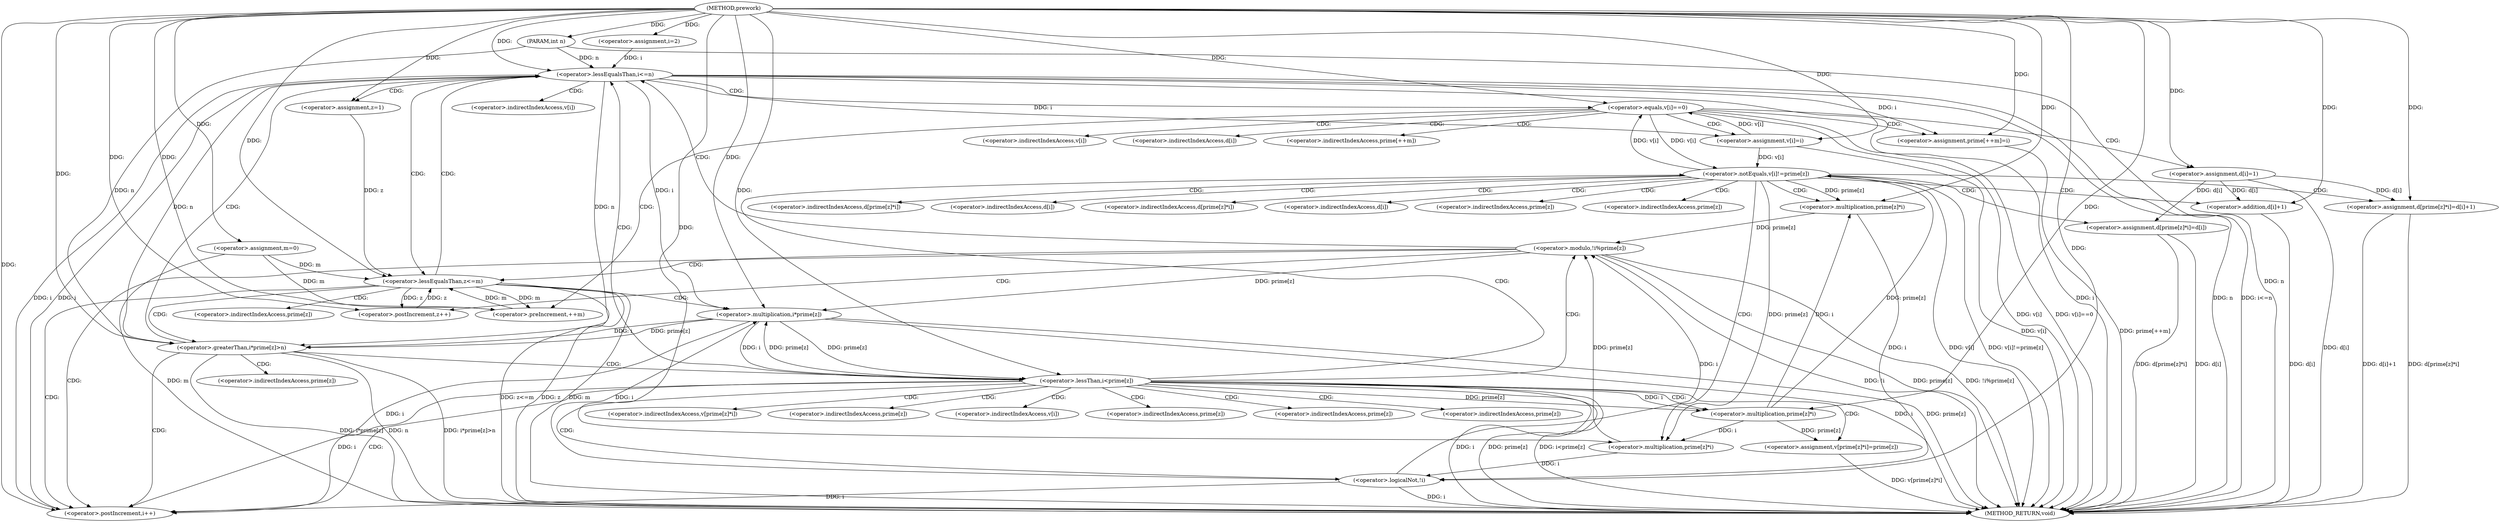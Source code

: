 digraph "prework" {  
"1000101" [label = "(METHOD,prework)" ]
"1000223" [label = "(METHOD_RETURN,void)" ]
"1000102" [label = "(PARAM,int n)" ]
"1000105" [label = "(<operator>.assignment,m=0)" ]
"1000110" [label = "(<operator>.assignment,i=2)" ]
"1000113" [label = "(<operator>.lessEqualsThan,i<=n)" ]
"1000116" [label = "(<operator>.postIncrement,i++)" ]
"1000120" [label = "(<operator>.equals,v[i]==0)" ]
"1000144" [label = "(<operator>.assignment,z=1)" ]
"1000147" [label = "(<operator>.lessEqualsThan,z<=m)" ]
"1000150" [label = "(<operator>.postIncrement,z++)" ]
"1000126" [label = "(<operator>.assignment,v[i]=i)" ]
"1000131" [label = "(<operator>.assignment,d[i]=1)" ]
"1000136" [label = "(<operator>.assignment,prime[++m]=i)" ]
"1000169" [label = "(<operator>.assignment,v[prime[z]*i]=prime[z])" ]
"1000154" [label = "(<operator>.greaterThan,i*prime[z]>n)" ]
"1000163" [label = "(<operator>.lessThan,i<prime[z])" ]
"1000181" [label = "(<operator>.notEquals,v[i]!=prime[z])" ]
"1000216" [label = "(<operator>.modulo,!i%prime[z])" ]
"1000189" [label = "(<operator>.assignment,d[prime[z]*i]=d[i]+1)" ]
"1000139" [label = "(<operator>.preIncrement,++m)" ]
"1000155" [label = "(<operator>.multiplication,i*prime[z])" ]
"1000172" [label = "(<operator>.multiplication,prime[z]*i)" ]
"1000204" [label = "(<operator>.assignment,d[prime[z]*i]=d[i])" ]
"1000217" [label = "(<operator>.logicalNot,!i)" ]
"1000197" [label = "(<operator>.addition,d[i]+1)" ]
"1000192" [label = "(<operator>.multiplication,prime[z]*i)" ]
"1000207" [label = "(<operator>.multiplication,prime[z]*i)" ]
"1000121" [label = "(<operator>.indirectIndexAccess,v[i])" ]
"1000127" [label = "(<operator>.indirectIndexAccess,v[i])" ]
"1000132" [label = "(<operator>.indirectIndexAccess,d[i])" ]
"1000137" [label = "(<operator>.indirectIndexAccess,prime[++m])" ]
"1000170" [label = "(<operator>.indirectIndexAccess,v[prime[z]*i])" ]
"1000177" [label = "(<operator>.indirectIndexAccess,prime[z])" ]
"1000165" [label = "(<operator>.indirectIndexAccess,prime[z])" ]
"1000182" [label = "(<operator>.indirectIndexAccess,v[i])" ]
"1000185" [label = "(<operator>.indirectIndexAccess,prime[z])" ]
"1000219" [label = "(<operator>.indirectIndexAccess,prime[z])" ]
"1000157" [label = "(<operator>.indirectIndexAccess,prime[z])" ]
"1000173" [label = "(<operator>.indirectIndexAccess,prime[z])" ]
"1000190" [label = "(<operator>.indirectIndexAccess,d[prime[z]*i])" ]
"1000198" [label = "(<operator>.indirectIndexAccess,d[i])" ]
"1000205" [label = "(<operator>.indirectIndexAccess,d[prime[z]*i])" ]
"1000212" [label = "(<operator>.indirectIndexAccess,d[i])" ]
"1000193" [label = "(<operator>.indirectIndexAccess,prime[z])" ]
"1000208" [label = "(<operator>.indirectIndexAccess,prime[z])" ]
  "1000102" -> "1000223"  [ label = "DDG: n"] 
  "1000105" -> "1000223"  [ label = "DDG: m"] 
  "1000113" -> "1000223"  [ label = "DDG: i"] 
  "1000113" -> "1000223"  [ label = "DDG: n"] 
  "1000113" -> "1000223"  [ label = "DDG: i<=n"] 
  "1000120" -> "1000223"  [ label = "DDG: v[i]"] 
  "1000120" -> "1000223"  [ label = "DDG: v[i]==0"] 
  "1000126" -> "1000223"  [ label = "DDG: v[i]"] 
  "1000131" -> "1000223"  [ label = "DDG: d[i]"] 
  "1000136" -> "1000223"  [ label = "DDG: prime[++m]"] 
  "1000147" -> "1000223"  [ label = "DDG: z"] 
  "1000147" -> "1000223"  [ label = "DDG: m"] 
  "1000147" -> "1000223"  [ label = "DDG: z<=m"] 
  "1000155" -> "1000223"  [ label = "DDG: i"] 
  "1000155" -> "1000223"  [ label = "DDG: prime[z]"] 
  "1000154" -> "1000223"  [ label = "DDG: i*prime[z]"] 
  "1000154" -> "1000223"  [ label = "DDG: n"] 
  "1000154" -> "1000223"  [ label = "DDG: i*prime[z]>n"] 
  "1000163" -> "1000223"  [ label = "DDG: i"] 
  "1000163" -> "1000223"  [ label = "DDG: prime[z]"] 
  "1000163" -> "1000223"  [ label = "DDG: i<prime[z]"] 
  "1000169" -> "1000223"  [ label = "DDG: v[prime[z]*i]"] 
  "1000181" -> "1000223"  [ label = "DDG: v[i]"] 
  "1000181" -> "1000223"  [ label = "DDG: v[i]!=prime[z]"] 
  "1000204" -> "1000223"  [ label = "DDG: d[prime[z]*i]"] 
  "1000204" -> "1000223"  [ label = "DDG: d[i]"] 
  "1000189" -> "1000223"  [ label = "DDG: d[prime[z]*i]"] 
  "1000197" -> "1000223"  [ label = "DDG: d[i]"] 
  "1000189" -> "1000223"  [ label = "DDG: d[i]+1"] 
  "1000217" -> "1000223"  [ label = "DDG: i"] 
  "1000216" -> "1000223"  [ label = "DDG: !i"] 
  "1000216" -> "1000223"  [ label = "DDG: prime[z]"] 
  "1000216" -> "1000223"  [ label = "DDG: !i%prime[z]"] 
  "1000101" -> "1000102"  [ label = "DDG: "] 
  "1000101" -> "1000105"  [ label = "DDG: "] 
  "1000101" -> "1000110"  [ label = "DDG: "] 
  "1000110" -> "1000113"  [ label = "DDG: i"] 
  "1000116" -> "1000113"  [ label = "DDG: i"] 
  "1000101" -> "1000113"  [ label = "DDG: "] 
  "1000154" -> "1000113"  [ label = "DDG: n"] 
  "1000102" -> "1000113"  [ label = "DDG: n"] 
  "1000113" -> "1000116"  [ label = "DDG: i"] 
  "1000155" -> "1000116"  [ label = "DDG: i"] 
  "1000163" -> "1000116"  [ label = "DDG: i"] 
  "1000217" -> "1000116"  [ label = "DDG: i"] 
  "1000101" -> "1000116"  [ label = "DDG: "] 
  "1000101" -> "1000144"  [ label = "DDG: "] 
  "1000126" -> "1000120"  [ label = "DDG: v[i]"] 
  "1000181" -> "1000120"  [ label = "DDG: v[i]"] 
  "1000101" -> "1000120"  [ label = "DDG: "] 
  "1000113" -> "1000126"  [ label = "DDG: i"] 
  "1000101" -> "1000126"  [ label = "DDG: "] 
  "1000101" -> "1000131"  [ label = "DDG: "] 
  "1000101" -> "1000136"  [ label = "DDG: "] 
  "1000113" -> "1000136"  [ label = "DDG: i"] 
  "1000144" -> "1000147"  [ label = "DDG: z"] 
  "1000150" -> "1000147"  [ label = "DDG: z"] 
  "1000101" -> "1000147"  [ label = "DDG: "] 
  "1000105" -> "1000147"  [ label = "DDG: m"] 
  "1000139" -> "1000147"  [ label = "DDG: m"] 
  "1000147" -> "1000150"  [ label = "DDG: z"] 
  "1000101" -> "1000150"  [ label = "DDG: "] 
  "1000172" -> "1000169"  [ label = "DDG: prime[z]"] 
  "1000155" -> "1000154"  [ label = "DDG: i"] 
  "1000155" -> "1000154"  [ label = "DDG: prime[z]"] 
  "1000113" -> "1000154"  [ label = "DDG: n"] 
  "1000102" -> "1000154"  [ label = "DDG: n"] 
  "1000101" -> "1000154"  [ label = "DDG: "] 
  "1000155" -> "1000163"  [ label = "DDG: i"] 
  "1000101" -> "1000163"  [ label = "DDG: "] 
  "1000155" -> "1000163"  [ label = "DDG: prime[z]"] 
  "1000120" -> "1000181"  [ label = "DDG: v[i]"] 
  "1000126" -> "1000181"  [ label = "DDG: v[i]"] 
  "1000172" -> "1000181"  [ label = "DDG: prime[z]"] 
  "1000101" -> "1000189"  [ label = "DDG: "] 
  "1000131" -> "1000189"  [ label = "DDG: d[i]"] 
  "1000217" -> "1000216"  [ label = "DDG: i"] 
  "1000207" -> "1000216"  [ label = "DDG: prime[z]"] 
  "1000192" -> "1000216"  [ label = "DDG: prime[z]"] 
  "1000105" -> "1000139"  [ label = "DDG: m"] 
  "1000147" -> "1000139"  [ label = "DDG: m"] 
  "1000101" -> "1000139"  [ label = "DDG: "] 
  "1000113" -> "1000155"  [ label = "DDG: i"] 
  "1000217" -> "1000155"  [ label = "DDG: i"] 
  "1000101" -> "1000155"  [ label = "DDG: "] 
  "1000163" -> "1000155"  [ label = "DDG: prime[z]"] 
  "1000216" -> "1000155"  [ label = "DDG: prime[z]"] 
  "1000163" -> "1000172"  [ label = "DDG: prime[z]"] 
  "1000163" -> "1000172"  [ label = "DDG: i"] 
  "1000101" -> "1000172"  [ label = "DDG: "] 
  "1000131" -> "1000204"  [ label = "DDG: d[i]"] 
  "1000207" -> "1000217"  [ label = "DDG: i"] 
  "1000192" -> "1000217"  [ label = "DDG: i"] 
  "1000101" -> "1000217"  [ label = "DDG: "] 
  "1000131" -> "1000197"  [ label = "DDG: d[i]"] 
  "1000101" -> "1000197"  [ label = "DDG: "] 
  "1000181" -> "1000192"  [ label = "DDG: prime[z]"] 
  "1000172" -> "1000192"  [ label = "DDG: i"] 
  "1000101" -> "1000192"  [ label = "DDG: "] 
  "1000181" -> "1000207"  [ label = "DDG: prime[z]"] 
  "1000172" -> "1000207"  [ label = "DDG: i"] 
  "1000101" -> "1000207"  [ label = "DDG: "] 
  "1000113" -> "1000144"  [ label = "CDG: "] 
  "1000113" -> "1000120"  [ label = "CDG: "] 
  "1000113" -> "1000121"  [ label = "CDG: "] 
  "1000113" -> "1000147"  [ label = "CDG: "] 
  "1000120" -> "1000127"  [ label = "CDG: "] 
  "1000120" -> "1000139"  [ label = "CDG: "] 
  "1000120" -> "1000126"  [ label = "CDG: "] 
  "1000120" -> "1000132"  [ label = "CDG: "] 
  "1000120" -> "1000136"  [ label = "CDG: "] 
  "1000120" -> "1000131"  [ label = "CDG: "] 
  "1000120" -> "1000137"  [ label = "CDG: "] 
  "1000147" -> "1000157"  [ label = "CDG: "] 
  "1000147" -> "1000116"  [ label = "CDG: "] 
  "1000147" -> "1000154"  [ label = "CDG: "] 
  "1000147" -> "1000113"  [ label = "CDG: "] 
  "1000147" -> "1000155"  [ label = "CDG: "] 
  "1000154" -> "1000165"  [ label = "CDG: "] 
  "1000154" -> "1000163"  [ label = "CDG: "] 
  "1000154" -> "1000116"  [ label = "CDG: "] 
  "1000154" -> "1000113"  [ label = "CDG: "] 
  "1000163" -> "1000182"  [ label = "CDG: "] 
  "1000163" -> "1000216"  [ label = "CDG: "] 
  "1000163" -> "1000219"  [ label = "CDG: "] 
  "1000163" -> "1000217"  [ label = "CDG: "] 
  "1000163" -> "1000185"  [ label = "CDG: "] 
  "1000163" -> "1000172"  [ label = "CDG: "] 
  "1000163" -> "1000169"  [ label = "CDG: "] 
  "1000163" -> "1000173"  [ label = "CDG: "] 
  "1000163" -> "1000170"  [ label = "CDG: "] 
  "1000163" -> "1000177"  [ label = "CDG: "] 
  "1000163" -> "1000181"  [ label = "CDG: "] 
  "1000163" -> "1000116"  [ label = "CDG: "] 
  "1000163" -> "1000113"  [ label = "CDG: "] 
  "1000181" -> "1000208"  [ label = "CDG: "] 
  "1000181" -> "1000197"  [ label = "CDG: "] 
  "1000181" -> "1000204"  [ label = "CDG: "] 
  "1000181" -> "1000190"  [ label = "CDG: "] 
  "1000181" -> "1000192"  [ label = "CDG: "] 
  "1000181" -> "1000198"  [ label = "CDG: "] 
  "1000181" -> "1000212"  [ label = "CDG: "] 
  "1000181" -> "1000189"  [ label = "CDG: "] 
  "1000181" -> "1000207"  [ label = "CDG: "] 
  "1000181" -> "1000205"  [ label = "CDG: "] 
  "1000181" -> "1000193"  [ label = "CDG: "] 
  "1000216" -> "1000150"  [ label = "CDG: "] 
  "1000216" -> "1000147"  [ label = "CDG: "] 
  "1000216" -> "1000116"  [ label = "CDG: "] 
  "1000216" -> "1000113"  [ label = "CDG: "] 
}

